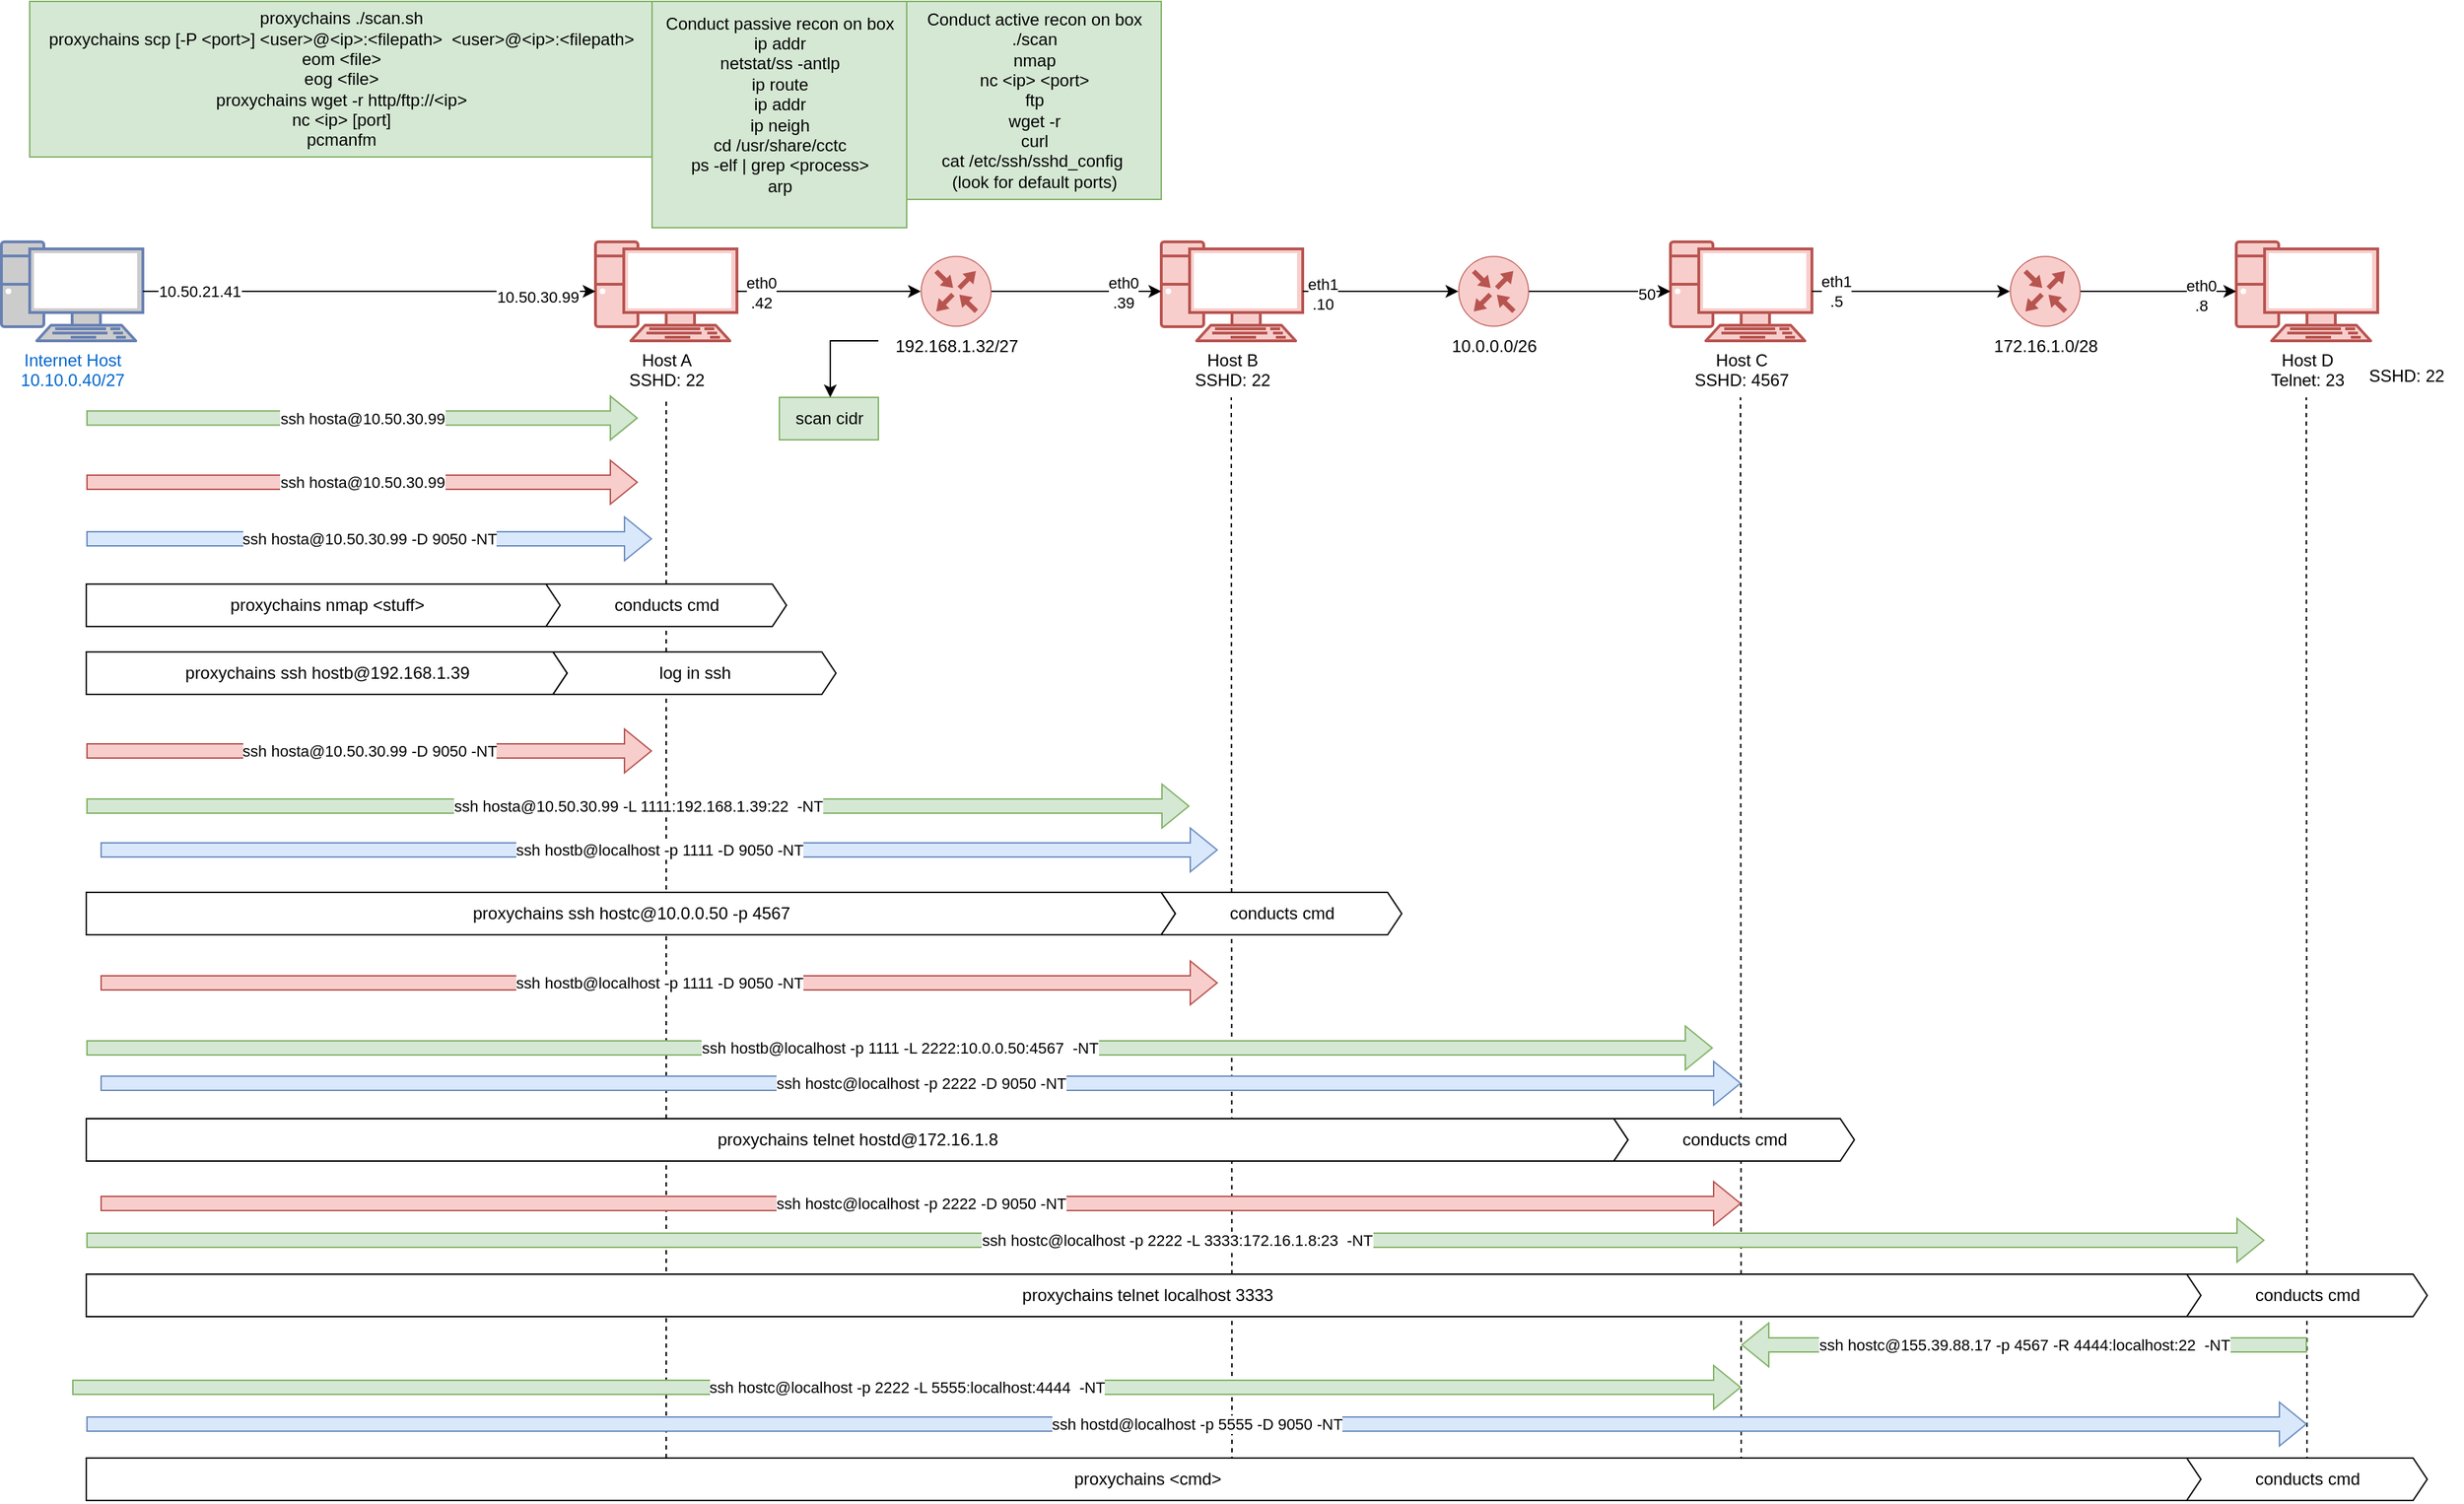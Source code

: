 <mxfile version="24.5.5" type="github">
  <diagram name="Page-1" id="iQ5KhEgalkeNzzqRlSKW">
    <mxGraphModel dx="1434" dy="778" grid="1" gridSize="10" guides="1" tooltips="1" connect="1" arrows="1" fold="1" page="1" pageScale="1" pageWidth="850" pageHeight="1100" math="0" shadow="0">
      <root>
        <mxCell id="0" />
        <mxCell id="1" parent="0" />
        <mxCell id="FURbWRbi5EmWoerNdc4_-44" value="" style="endArrow=none;dashed=1;html=1;rounded=0;" parent="1" edge="1">
          <mxGeometry width="50" height="50" relative="1" as="geometry">
            <mxPoint x="1310" y="1060" as="sourcePoint" />
            <mxPoint x="1309.5" y="290" as="targetPoint" />
          </mxGeometry>
        </mxCell>
        <mxCell id="FURbWRbi5EmWoerNdc4_-30" value="" style="endArrow=none;dashed=1;html=1;rounded=0;" parent="1" edge="1">
          <mxGeometry width="50" height="50" relative="1" as="geometry">
            <mxPoint x="950" y="1060" as="sourcePoint" />
            <mxPoint x="949.5" y="290" as="targetPoint" />
          </mxGeometry>
        </mxCell>
        <mxCell id="FURbWRbi5EmWoerNdc4_-29" value="" style="endArrow=none;dashed=1;html=1;rounded=0;" parent="1" edge="1">
          <mxGeometry width="50" height="50" relative="1" as="geometry">
            <mxPoint x="550" y="1070" as="sourcePoint" />
            <mxPoint x="550" y="290" as="targetPoint" />
          </mxGeometry>
        </mxCell>
        <mxCell id="FURbWRbi5EmWoerNdc4_-1" value="192.168.1.32/27" style="sketch=0;points=[[0.5,0,0],[1,0.5,0],[0.5,1,0],[0,0.5,0],[0.145,0.145,0],[0.856,0.145,0],[0.855,0.856,0],[0.145,0.855,0]];verticalLabelPosition=bottom;html=1;verticalAlign=top;aspect=fixed;align=center;pointerEvents=1;shape=mxgraph.cisco19.rect;prIcon=router;fillColor=#f8cecc;strokeColor=#b85450;" parent="1" vertex="1">
          <mxGeometry x="730" y="190" width="50" height="50" as="geometry" />
        </mxCell>
        <mxCell id="FURbWRbi5EmWoerNdc4_-2" value="Internet Host&lt;div&gt;10.10.0.40/27&lt;/div&gt;" style="fontColor=#0066CC;verticalAlign=top;verticalLabelPosition=bottom;labelPosition=center;align=center;html=1;outlineConnect=0;fillColor=#CCCCCC;strokeColor=#6881B3;gradientColor=none;gradientDirection=north;strokeWidth=2;shape=mxgraph.networks.pc;" parent="1" vertex="1">
          <mxGeometry x="80" y="180" width="100" height="70" as="geometry" />
        </mxCell>
        <mxCell id="FURbWRbi5EmWoerNdc4_-3" value="Host A&lt;div&gt;SSHD: 22&lt;/div&gt;" style="verticalAlign=top;verticalLabelPosition=bottom;labelPosition=center;align=center;html=1;outlineConnect=0;fillColor=#f8cecc;strokeColor=#b85450;gradientDirection=north;strokeWidth=2;shape=mxgraph.networks.pc;" parent="1" vertex="1">
          <mxGeometry x="500" y="180" width="100" height="70" as="geometry" />
        </mxCell>
        <mxCell id="FURbWRbi5EmWoerNdc4_-4" value="10.50.21.41" style="edgeStyle=orthogonalEdgeStyle;rounded=0;orthogonalLoop=1;jettySize=auto;html=1;exitX=1;exitY=0.5;exitDx=0;exitDy=0;exitPerimeter=0;entryX=0;entryY=0.5;entryDx=0;entryDy=0;entryPerimeter=0;" parent="1" source="FURbWRbi5EmWoerNdc4_-2" target="FURbWRbi5EmWoerNdc4_-3" edge="1">
          <mxGeometry x="-0.75" relative="1" as="geometry">
            <mxPoint as="offset" />
          </mxGeometry>
        </mxCell>
        <mxCell id="FURbWRbi5EmWoerNdc4_-5" value="10.50.30.99" style="edgeLabel;html=1;align=center;verticalAlign=middle;resizable=0;points=[];" parent="FURbWRbi5EmWoerNdc4_-4" vertex="1" connectable="0">
          <mxGeometry x="0.744" y="-4" relative="1" as="geometry">
            <mxPoint as="offset" />
          </mxGeometry>
        </mxCell>
        <mxCell id="FURbWRbi5EmWoerNdc4_-6" style="edgeStyle=orthogonalEdgeStyle;rounded=0;orthogonalLoop=1;jettySize=auto;html=1;exitX=1;exitY=0.5;exitDx=0;exitDy=0;exitPerimeter=0;entryX=0;entryY=0.5;entryDx=0;entryDy=0;entryPerimeter=0;" parent="1" source="FURbWRbi5EmWoerNdc4_-3" target="FURbWRbi5EmWoerNdc4_-1" edge="1">
          <mxGeometry relative="1" as="geometry" />
        </mxCell>
        <mxCell id="FURbWRbi5EmWoerNdc4_-7" value="eth0&lt;div&gt;.42&lt;/div&gt;" style="edgeLabel;html=1;align=center;verticalAlign=middle;resizable=0;points=[];" parent="FURbWRbi5EmWoerNdc4_-6" vertex="1" connectable="0">
          <mxGeometry x="-0.747" y="-1" relative="1" as="geometry">
            <mxPoint as="offset" />
          </mxGeometry>
        </mxCell>
        <mxCell id="FURbWRbi5EmWoerNdc4_-9" value="scan cidr" style="text;html=1;align=center;verticalAlign=middle;resizable=0;points=[];autosize=1;strokeColor=#82b366;fillColor=#d5e8d4;" parent="1" vertex="1">
          <mxGeometry x="630" y="290" width="70" height="30" as="geometry" />
        </mxCell>
        <mxCell id="FURbWRbi5EmWoerNdc4_-10" style="edgeStyle=orthogonalEdgeStyle;rounded=0;orthogonalLoop=1;jettySize=auto;html=1;entryX=0.514;entryY=0;entryDx=0;entryDy=0;entryPerimeter=0;" parent="1" target="FURbWRbi5EmWoerNdc4_-9" edge="1">
          <mxGeometry relative="1" as="geometry">
            <mxPoint x="700" y="250" as="sourcePoint" />
            <Array as="points">
              <mxPoint x="666" y="250" />
            </Array>
          </mxGeometry>
        </mxCell>
        <mxCell id="FURbWRbi5EmWoerNdc4_-11" value="Conduct passive recon on box&lt;div&gt;ip addr&lt;/div&gt;&lt;div&gt;netstat/ss -antlp&lt;/div&gt;&lt;div&gt;ip route&lt;/div&gt;&lt;div&gt;ip addr&lt;/div&gt;&lt;div&gt;ip neigh&lt;/div&gt;&lt;div&gt;cd /usr/share/cctc&lt;/div&gt;&lt;div&gt;ps -elf | grep &amp;lt;process&amp;gt;&lt;/div&gt;&lt;div&gt;arp&lt;/div&gt;&lt;div&gt;&lt;br&gt;&lt;/div&gt;" style="text;html=1;align=center;verticalAlign=middle;resizable=0;points=[];autosize=1;strokeColor=#82b366;fillColor=#d5e8d4;" parent="1" vertex="1">
          <mxGeometry x="540" y="10" width="180" height="160" as="geometry" />
        </mxCell>
        <mxCell id="FURbWRbi5EmWoerNdc4_-13" value="ssh hosta@10.50.30.99 -D 9050 -NT" style="shape=flexArrow;endArrow=classic;html=1;rounded=0;fillColor=#dae8fc;strokeColor=#6c8ebf;" parent="1" edge="1">
          <mxGeometry width="50" height="50" relative="1" as="geometry">
            <mxPoint x="140" y="390" as="sourcePoint" />
            <mxPoint x="540" y="390" as="targetPoint" />
          </mxGeometry>
        </mxCell>
        <mxCell id="FURbWRbi5EmWoerNdc4_-16" value="proxychains nmap &amp;lt;stuff&amp;gt;" style="html=1;shadow=0;dashed=0;align=center;verticalAlign=middle;shape=mxgraph.arrows2.arrow;dy=0;dx=10;notch=0;" parent="1" vertex="1">
          <mxGeometry x="140" y="422" width="340" height="30" as="geometry" />
        </mxCell>
        <mxCell id="FURbWRbi5EmWoerNdc4_-20" value="conducts cmd" style="html=1;shadow=0;dashed=0;align=center;verticalAlign=middle;shape=mxgraph.arrows2.arrow;dy=0;dx=10;notch=10;" parent="1" vertex="1">
          <mxGeometry x="465" y="422" width="170" height="30" as="geometry" />
        </mxCell>
        <mxCell id="FURbWRbi5EmWoerNdc4_-21" value="Host B&lt;div&gt;SSHD: 22&lt;/div&gt;" style="verticalAlign=top;verticalLabelPosition=bottom;labelPosition=center;align=center;html=1;outlineConnect=0;fillColor=#f8cecc;strokeColor=#b85450;gradientDirection=north;strokeWidth=2;shape=mxgraph.networks.pc;" parent="1" vertex="1">
          <mxGeometry x="900" y="180" width="100" height="70" as="geometry" />
        </mxCell>
        <mxCell id="FURbWRbi5EmWoerNdc4_-22" style="edgeStyle=orthogonalEdgeStyle;rounded=0;orthogonalLoop=1;jettySize=auto;html=1;exitX=1;exitY=0.5;exitDx=0;exitDy=0;exitPerimeter=0;entryX=0;entryY=0.5;entryDx=0;entryDy=0;entryPerimeter=0;" parent="1" source="FURbWRbi5EmWoerNdc4_-1" target="FURbWRbi5EmWoerNdc4_-21" edge="1">
          <mxGeometry relative="1" as="geometry" />
        </mxCell>
        <mxCell id="FURbWRbi5EmWoerNdc4_-23" value="eth0&lt;div&gt;.39&lt;/div&gt;" style="edgeLabel;html=1;align=center;verticalAlign=middle;resizable=0;points=[];" parent="FURbWRbi5EmWoerNdc4_-22" vertex="1" connectable="0">
          <mxGeometry x="0.55" y="-1" relative="1" as="geometry">
            <mxPoint as="offset" />
          </mxGeometry>
        </mxCell>
        <mxCell id="FURbWRbi5EmWoerNdc4_-24" value="proxychains ssh hostb@192.168.1.39" style="html=1;shadow=0;dashed=0;align=center;verticalAlign=middle;shape=mxgraph.arrows2.arrow;dy=0;dx=10;notch=0;" parent="1" vertex="1">
          <mxGeometry x="140" y="470" width="340" height="30" as="geometry" />
        </mxCell>
        <mxCell id="FURbWRbi5EmWoerNdc4_-25" value="log in ssh" style="html=1;shadow=0;dashed=0;align=center;verticalAlign=middle;shape=mxgraph.arrows2.arrow;dy=0;dx=10;notch=10;" parent="1" vertex="1">
          <mxGeometry x="470" y="470" width="200" height="30" as="geometry" />
        </mxCell>
        <mxCell id="FURbWRbi5EmWoerNdc4_-26" value="10.0.0.0/26" style="sketch=0;points=[[0.5,0,0],[1,0.5,0],[0.5,1,0],[0,0.5,0],[0.145,0.145,0],[0.856,0.145,0],[0.855,0.856,0],[0.145,0.855,0]];verticalLabelPosition=bottom;html=1;verticalAlign=top;aspect=fixed;align=center;pointerEvents=1;shape=mxgraph.cisco19.rect;prIcon=router;fillColor=#f8cecc;strokeColor=#b85450;" parent="1" vertex="1">
          <mxGeometry x="1110" y="190" width="50" height="50" as="geometry" />
        </mxCell>
        <mxCell id="FURbWRbi5EmWoerNdc4_-27" value="ssh hosta@10.50.30.99 -D 9050 -NT" style="shape=flexArrow;endArrow=classic;html=1;rounded=0;fillColor=#f8cecc;strokeColor=#b85450;" parent="1" edge="1">
          <mxGeometry width="50" height="50" relative="1" as="geometry">
            <mxPoint x="140" y="540" as="sourcePoint" />
            <mxPoint x="540" y="540" as="targetPoint" />
          </mxGeometry>
        </mxCell>
        <mxCell id="FURbWRbi5EmWoerNdc4_-28" value="ssh hosta@10.50.30.99 -L 1111:192.168.1.39:22&amp;nbsp; -NT" style="shape=flexArrow;endArrow=classic;html=1;rounded=0;fillColor=#d5e8d4;strokeColor=#82b366;" parent="1" edge="1">
          <mxGeometry width="50" height="50" relative="1" as="geometry">
            <mxPoint x="140" y="579" as="sourcePoint" />
            <mxPoint x="920" y="579" as="targetPoint" />
          </mxGeometry>
        </mxCell>
        <mxCell id="FURbWRbi5EmWoerNdc4_-31" value="ssh hostb@localhost -p 1111 -D 9050 -NT" style="shape=flexArrow;endArrow=classic;html=1;rounded=0;fillColor=#dae8fc;strokeColor=#6c8ebf;" parent="1" edge="1">
          <mxGeometry width="50" height="50" relative="1" as="geometry">
            <mxPoint x="150" y="610" as="sourcePoint" />
            <mxPoint x="940" y="610" as="targetPoint" />
          </mxGeometry>
        </mxCell>
        <mxCell id="FURbWRbi5EmWoerNdc4_-32" value="proxychains ssh hostc@10.0.0.50 -p 4567" style="html=1;shadow=0;dashed=0;align=center;verticalAlign=middle;shape=mxgraph.arrows2.arrow;dy=0;dx=10;notch=0;" parent="1" vertex="1">
          <mxGeometry x="140" y="640" width="770" height="30" as="geometry" />
        </mxCell>
        <mxCell id="FURbWRbi5EmWoerNdc4_-33" value="conducts cmd" style="html=1;shadow=0;dashed=0;align=center;verticalAlign=middle;shape=mxgraph.arrows2.arrow;dy=0;dx=10;notch=10;" parent="1" vertex="1">
          <mxGeometry x="900" y="640" width="170" height="30" as="geometry" />
        </mxCell>
        <mxCell id="FURbWRbi5EmWoerNdc4_-34" style="edgeStyle=orthogonalEdgeStyle;rounded=0;orthogonalLoop=1;jettySize=auto;html=1;exitX=1;exitY=0.5;exitDx=0;exitDy=0;exitPerimeter=0;entryX=0;entryY=0.5;entryDx=0;entryDy=0;entryPerimeter=0;" parent="1" source="FURbWRbi5EmWoerNdc4_-21" target="FURbWRbi5EmWoerNdc4_-26" edge="1">
          <mxGeometry relative="1" as="geometry" />
        </mxCell>
        <mxCell id="FURbWRbi5EmWoerNdc4_-35" value="eth1&lt;div&gt;.10&lt;/div&gt;" style="edgeLabel;html=1;align=center;verticalAlign=middle;resizable=0;points=[];" parent="FURbWRbi5EmWoerNdc4_-34" vertex="1" connectable="0">
          <mxGeometry x="-0.746" y="-2" relative="1" as="geometry">
            <mxPoint as="offset" />
          </mxGeometry>
        </mxCell>
        <mxCell id="FURbWRbi5EmWoerNdc4_-36" value="Host C&lt;div&gt;SSHD: 4567&lt;/div&gt;" style="verticalAlign=top;verticalLabelPosition=bottom;labelPosition=center;align=center;html=1;outlineConnect=0;fillColor=#f8cecc;strokeColor=#b85450;gradientDirection=north;strokeWidth=2;shape=mxgraph.networks.pc;" parent="1" vertex="1">
          <mxGeometry x="1260" y="180" width="100" height="70" as="geometry" />
        </mxCell>
        <mxCell id="FURbWRbi5EmWoerNdc4_-37" style="edgeStyle=orthogonalEdgeStyle;rounded=0;orthogonalLoop=1;jettySize=auto;html=1;exitX=1;exitY=0.5;exitDx=0;exitDy=0;exitPerimeter=0;entryX=0;entryY=0.5;entryDx=0;entryDy=0;entryPerimeter=0;" parent="1" source="FURbWRbi5EmWoerNdc4_-26" target="FURbWRbi5EmWoerNdc4_-36" edge="1">
          <mxGeometry relative="1" as="geometry" />
        </mxCell>
        <mxCell id="FURbWRbi5EmWoerNdc4_-38" value="50" style="edgeLabel;html=1;align=center;verticalAlign=middle;resizable=0;points=[];" parent="FURbWRbi5EmWoerNdc4_-37" vertex="1" connectable="0">
          <mxGeometry x="0.66" y="-2" relative="1" as="geometry">
            <mxPoint as="offset" />
          </mxGeometry>
        </mxCell>
        <mxCell id="FURbWRbi5EmWoerNdc4_-39" value="172.16.1.0/28" style="sketch=0;points=[[0.5,0,0],[1,0.5,0],[0.5,1,0],[0,0.5,0],[0.145,0.145,0],[0.856,0.145,0],[0.855,0.856,0],[0.145,0.855,0]];verticalLabelPosition=bottom;html=1;verticalAlign=top;aspect=fixed;align=center;pointerEvents=1;shape=mxgraph.cisco19.rect;prIcon=router;fillColor=#f8cecc;strokeColor=#b85450;" parent="1" vertex="1">
          <mxGeometry x="1500" y="190" width="50" height="50" as="geometry" />
        </mxCell>
        <mxCell id="FURbWRbi5EmWoerNdc4_-40" style="edgeStyle=orthogonalEdgeStyle;rounded=0;orthogonalLoop=1;jettySize=auto;html=1;exitX=1;exitY=0.5;exitDx=0;exitDy=0;exitPerimeter=0;entryX=0;entryY=0.5;entryDx=0;entryDy=0;entryPerimeter=0;" parent="1" source="FURbWRbi5EmWoerNdc4_-36" target="FURbWRbi5EmWoerNdc4_-39" edge="1">
          <mxGeometry relative="1" as="geometry" />
        </mxCell>
        <mxCell id="FURbWRbi5EmWoerNdc4_-41" value="eth1&lt;div&gt;.5&lt;/div&gt;" style="edgeLabel;html=1;align=center;verticalAlign=middle;resizable=0;points=[];" parent="FURbWRbi5EmWoerNdc4_-40" vertex="1" connectable="0">
          <mxGeometry x="-0.757" relative="1" as="geometry">
            <mxPoint as="offset" />
          </mxGeometry>
        </mxCell>
        <mxCell id="FURbWRbi5EmWoerNdc4_-42" value="ssh hostb@localhost -p 1111 -D 9050 -NT" style="shape=flexArrow;endArrow=classic;html=1;rounded=0;fillColor=#f8cecc;strokeColor=#b85450;" parent="1" edge="1">
          <mxGeometry width="50" height="50" relative="1" as="geometry">
            <mxPoint x="150" y="704" as="sourcePoint" />
            <mxPoint x="940" y="704" as="targetPoint" />
          </mxGeometry>
        </mxCell>
        <mxCell id="FURbWRbi5EmWoerNdc4_-43" value="ssh hostb@localhost -p 1111 -L 2222:10.0.0.50:4567&amp;nbsp; -NT" style="shape=flexArrow;endArrow=classic;html=1;rounded=0;fillColor=#d5e8d4;strokeColor=#82b366;" parent="1" edge="1">
          <mxGeometry x="-0.0" width="50" height="50" relative="1" as="geometry">
            <mxPoint x="140" y="750" as="sourcePoint" />
            <mxPoint x="1290" y="750" as="targetPoint" />
            <mxPoint as="offset" />
          </mxGeometry>
        </mxCell>
        <mxCell id="FURbWRbi5EmWoerNdc4_-45" value="ssh hostc@localhost -p 2222 -D 9050 -NT" style="shape=flexArrow;endArrow=classic;html=1;rounded=0;fillColor=#dae8fc;strokeColor=#6c8ebf;" parent="1" edge="1">
          <mxGeometry width="50" height="50" relative="1" as="geometry">
            <mxPoint x="150" y="775" as="sourcePoint" />
            <mxPoint x="1310" y="775" as="targetPoint" />
          </mxGeometry>
        </mxCell>
        <mxCell id="FURbWRbi5EmWoerNdc4_-46" value="Host D&lt;div&gt;Telnet: 23&lt;/div&gt;" style="verticalAlign=top;verticalLabelPosition=bottom;labelPosition=center;align=center;html=1;outlineConnect=0;fillColor=#f8cecc;strokeColor=#b85450;gradientDirection=north;strokeWidth=2;shape=mxgraph.networks.pc;" parent="1" vertex="1">
          <mxGeometry x="1660" y="180" width="100" height="70" as="geometry" />
        </mxCell>
        <mxCell id="FURbWRbi5EmWoerNdc4_-47" style="edgeStyle=orthogonalEdgeStyle;rounded=0;orthogonalLoop=1;jettySize=auto;html=1;exitX=1;exitY=0.5;exitDx=0;exitDy=0;exitPerimeter=0;entryX=0;entryY=0.5;entryDx=0;entryDy=0;entryPerimeter=0;" parent="1" source="FURbWRbi5EmWoerNdc4_-39" target="FURbWRbi5EmWoerNdc4_-46" edge="1">
          <mxGeometry relative="1" as="geometry" />
        </mxCell>
        <mxCell id="FURbWRbi5EmWoerNdc4_-52" value="eth0&lt;div&gt;.8&lt;/div&gt;" style="edgeLabel;html=1;align=center;verticalAlign=middle;resizable=0;points=[];" parent="FURbWRbi5EmWoerNdc4_-47" vertex="1" connectable="0">
          <mxGeometry x="0.545" y="-3" relative="1" as="geometry">
            <mxPoint as="offset" />
          </mxGeometry>
        </mxCell>
        <mxCell id="FURbWRbi5EmWoerNdc4_-48" value="" style="endArrow=none;dashed=1;html=1;rounded=0;" parent="1" edge="1">
          <mxGeometry width="50" height="50" relative="1" as="geometry">
            <mxPoint x="1710" y="1060" as="sourcePoint" />
            <mxPoint x="1709.5" y="290" as="targetPoint" />
          </mxGeometry>
        </mxCell>
        <mxCell id="FURbWRbi5EmWoerNdc4_-49" value="proxychains telnet hostd@172.16.1.8" style="html=1;shadow=0;dashed=0;align=center;verticalAlign=middle;shape=mxgraph.arrows2.arrow;dy=0;dx=10;notch=0;" parent="1" vertex="1">
          <mxGeometry x="140" y="800" width="1090" height="30" as="geometry" />
        </mxCell>
        <mxCell id="FURbWRbi5EmWoerNdc4_-50" value="conducts cmd" style="html=1;shadow=0;dashed=0;align=center;verticalAlign=middle;shape=mxgraph.arrows2.arrow;dy=0;dx=10;notch=10;" parent="1" vertex="1">
          <mxGeometry x="1220" y="800" width="170" height="30" as="geometry" />
        </mxCell>
        <mxCell id="FURbWRbi5EmWoerNdc4_-51" value="ssh hostc@localhost -p 2222 -L 3333:172.16.1.8:23&amp;nbsp; -NT" style="shape=flexArrow;endArrow=classic;html=1;rounded=0;fillColor=#d5e8d4;strokeColor=#82b366;" parent="1" edge="1">
          <mxGeometry x="0.001" width="50" height="50" relative="1" as="geometry">
            <mxPoint x="140" y="886" as="sourcePoint" />
            <mxPoint x="1680" y="886" as="targetPoint" />
            <mxPoint as="offset" />
          </mxGeometry>
        </mxCell>
        <mxCell id="FURbWRbi5EmWoerNdc4_-54" value="proxychains &amp;lt;cmd&amp;gt;" style="html=1;shadow=0;dashed=0;align=center;verticalAlign=middle;shape=mxgraph.arrows2.arrow;dy=0;dx=10;notch=0;" parent="1" vertex="1">
          <mxGeometry x="140" y="1040" width="1500" height="30" as="geometry" />
        </mxCell>
        <mxCell id="5VNwPCp0QN_mZ9YxO_fV-1" value="ssh hosta@10.50.30.99" style="shape=flexArrow;endArrow=classic;html=1;rounded=0;fillColor=#d5e8d4;strokeColor=#82b366;" parent="1" edge="1">
          <mxGeometry width="50" height="50" relative="1" as="geometry">
            <mxPoint x="140" y="304.57" as="sourcePoint" />
            <mxPoint x="530" y="304.57" as="targetPoint" />
          </mxGeometry>
        </mxCell>
        <mxCell id="zYaufa7AniawlpqcD4Tu-1" value="&lt;div&gt;Conduct active recon on box&lt;/div&gt;&lt;div&gt;./scan&lt;/div&gt;&lt;div&gt;nmap&lt;/div&gt;&lt;div&gt;nc &amp;lt;ip&amp;gt; &amp;lt;port&amp;gt;&lt;/div&gt;&lt;div&gt;ftp&lt;/div&gt;&lt;div&gt;wget -r&lt;/div&gt;&lt;div&gt;curl&lt;/div&gt;&lt;div&gt;cat /etc/ssh/sshd_config&amp;nbsp;&lt;/div&gt;&lt;div&gt;(look for default ports)&lt;/div&gt;" style="text;html=1;align=center;verticalAlign=middle;resizable=0;points=[];autosize=1;strokeColor=#82b366;fillColor=#d5e8d4;" parent="1" vertex="1">
          <mxGeometry x="720" y="10" width="180" height="140" as="geometry" />
        </mxCell>
        <mxCell id="zYaufa7AniawlpqcD4Tu-2" value="proxychains ./scan.sh&lt;div&gt;proxychains scp [-P &amp;lt;port&amp;gt;] &amp;lt;user&amp;gt;@&amp;lt;ip&amp;gt;:&amp;lt;filepath&amp;gt;&amp;nbsp; &amp;lt;user&amp;gt;@&amp;lt;ip&amp;gt;:&amp;lt;filepath&amp;gt;&lt;/div&gt;&lt;div&gt;eom &amp;lt;file&amp;gt;&lt;/div&gt;&lt;div&gt;eog &amp;lt;file&amp;gt;&lt;/div&gt;&lt;div&gt;proxychains wget -r http/ftp://&amp;lt;ip&amp;gt;&lt;/div&gt;&lt;div&gt;nc &amp;lt;ip&amp;gt; [port]&lt;/div&gt;&lt;div&gt;pcmanfm&lt;/div&gt;" style="text;html=1;align=center;verticalAlign=middle;resizable=0;points=[];autosize=1;strokeColor=#82b366;fillColor=#d5e8d4;" parent="1" vertex="1">
          <mxGeometry x="100" y="10" width="440" height="110" as="geometry" />
        </mxCell>
        <mxCell id="zYaufa7AniawlpqcD4Tu-5" value="ssh hostc@localhost -p 2222 -D 9050 -NT" style="shape=flexArrow;endArrow=classic;html=1;rounded=0;fillColor=#f8cecc;strokeColor=#b85450;" parent="1" edge="1">
          <mxGeometry width="50" height="50" relative="1" as="geometry">
            <mxPoint x="150" y="860" as="sourcePoint" />
            <mxPoint x="1310" y="860" as="targetPoint" />
          </mxGeometry>
        </mxCell>
        <mxCell id="zYaufa7AniawlpqcD4Tu-6" value="ssh hostd@localhost -p 5555 -D 9050 -NT" style="shape=flexArrow;endArrow=classic;html=1;rounded=0;fillColor=#dae8fc;strokeColor=#6c8ebf;" parent="1" edge="1">
          <mxGeometry x="-0.0" width="50" height="50" relative="1" as="geometry">
            <mxPoint x="140" y="1016" as="sourcePoint" />
            <mxPoint x="1710" y="1016" as="targetPoint" />
            <mxPoint as="offset" />
          </mxGeometry>
        </mxCell>
        <mxCell id="zYaufa7AniawlpqcD4Tu-11" value="proxychains telnet localhost 3333" style="html=1;shadow=0;dashed=0;align=center;verticalAlign=middle;shape=mxgraph.arrows2.arrow;dy=0;dx=10;notch=0;" parent="1" vertex="1">
          <mxGeometry x="140" y="910" width="1500" height="30" as="geometry" />
        </mxCell>
        <mxCell id="zYaufa7AniawlpqcD4Tu-12" value="conducts cmd" style="html=1;shadow=0;dashed=0;align=center;verticalAlign=middle;shape=mxgraph.arrows2.arrow;dy=0;dx=10;notch=10;" parent="1" vertex="1">
          <mxGeometry x="1625" y="910" width="170" height="30" as="geometry" />
        </mxCell>
        <mxCell id="zYaufa7AniawlpqcD4Tu-13" value="ssh hostc@155.39.88.17 -p 4567 -R 4444:localhost:22&amp;nbsp; -NT" style="shape=flexArrow;endArrow=classic;html=1;rounded=0;fillColor=#d5e8d4;strokeColor=#82b366;" parent="1" edge="1">
          <mxGeometry width="50" height="50" relative="1" as="geometry">
            <mxPoint x="1710" y="960" as="sourcePoint" />
            <mxPoint x="1310" y="960" as="targetPoint" />
            <mxPoint as="offset" />
          </mxGeometry>
        </mxCell>
        <mxCell id="zYaufa7AniawlpqcD4Tu-14" value="ssh hostc@localhost -p 2222 -L 5555:localhost:4444&amp;nbsp; -NT" style="shape=flexArrow;endArrow=classic;html=1;rounded=0;fillColor=#d5e8d4;strokeColor=#82b366;" parent="1" edge="1">
          <mxGeometry x="-0.0" width="50" height="50" relative="1" as="geometry">
            <mxPoint x="130" y="990" as="sourcePoint" />
            <mxPoint x="1310" y="990" as="targetPoint" />
            <mxPoint as="offset" />
          </mxGeometry>
        </mxCell>
        <mxCell id="zYaufa7AniawlpqcD4Tu-15" value="ssh hosta@10.50.30.99" style="shape=flexArrow;endArrow=classic;html=1;rounded=0;fillColor=#f8cecc;strokeColor=#b85450;" parent="1" edge="1">
          <mxGeometry width="50" height="50" relative="1" as="geometry">
            <mxPoint x="140" y="350" as="sourcePoint" />
            <mxPoint x="530" y="350" as="targetPoint" />
          </mxGeometry>
        </mxCell>
        <mxCell id="zYaufa7AniawlpqcD4Tu-16" value="SSHD: 22" style="text;html=1;align=center;verticalAlign=middle;resizable=0;points=[];autosize=1;strokeColor=none;fillColor=none;" parent="1" vertex="1">
          <mxGeometry x="1740" y="260" width="80" height="30" as="geometry" />
        </mxCell>
        <mxCell id="zYaufa7AniawlpqcD4Tu-17" value="conducts cmd" style="html=1;shadow=0;dashed=0;align=center;verticalAlign=middle;shape=mxgraph.arrows2.arrow;dy=0;dx=10;notch=10;" parent="1" vertex="1">
          <mxGeometry x="1625" y="1040" width="170" height="30" as="geometry" />
        </mxCell>
      </root>
    </mxGraphModel>
  </diagram>
</mxfile>
